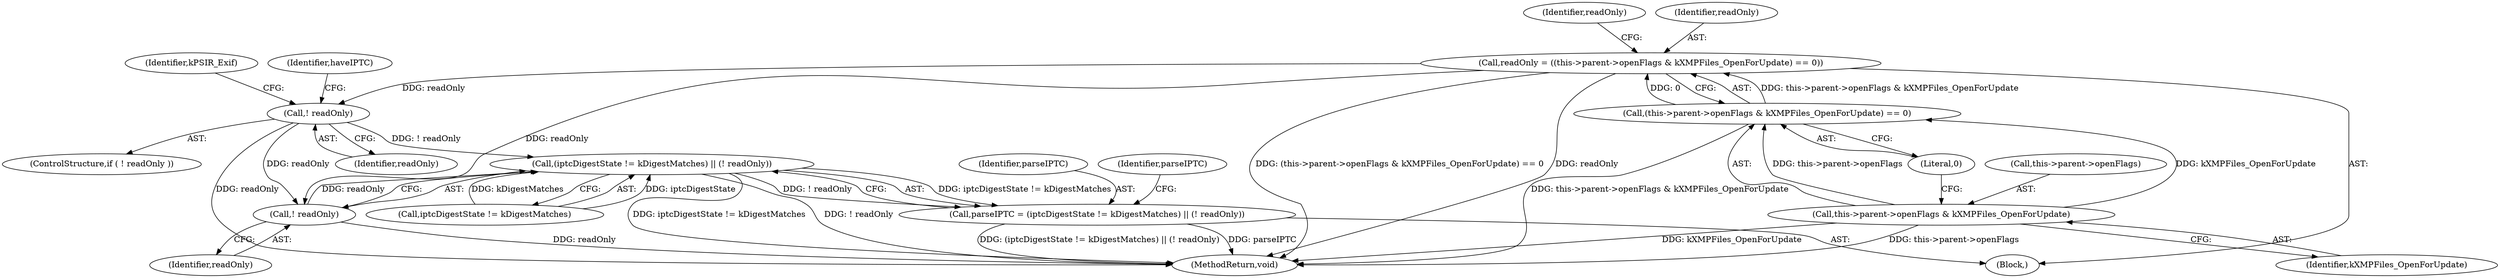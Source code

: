 digraph "0_exempi_e163667a06a9b656a047b0ec660b871f29a83c9f@API" {
"1000215" [label="(Call,! readOnly)"];
"1000118" [label="(Call,readOnly = ((this->parent->openFlags & kXMPFiles_OpenForUpdate) == 0))"];
"1000120" [label="(Call,(this->parent->openFlags & kXMPFiles_OpenForUpdate) == 0)"];
"1000121" [label="(Call,this->parent->openFlags & kXMPFiles_OpenForUpdate)"];
"1000402" [label="(Call,(iptcDigestState != kDigestMatches) || (! readOnly))"];
"1000400" [label="(Call,parseIPTC = (iptcDigestState != kDigestMatches) || (! readOnly))"];
"1000406" [label="(Call,! readOnly)"];
"1000121" [label="(Call,this->parent->openFlags & kXMPFiles_OpenForUpdate)"];
"1000110" [label="(Block,)"];
"1000216" [label="(Identifier,readOnly)"];
"1000402" [label="(Call,(iptcDigestState != kDigestMatches) || (! readOnly))"];
"1000218" [label="(Identifier,kPSIR_Exif)"];
"1000130" [label="(Identifier,readOnly)"];
"1000401" [label="(Identifier,parseIPTC)"];
"1000122" [label="(Call,this->parent->openFlags)"];
"1000215" [label="(Call,! readOnly)"];
"1000118" [label="(Call,readOnly = ((this->parent->openFlags & kXMPFiles_OpenForUpdate) == 0))"];
"1000407" [label="(Identifier,readOnly)"];
"1000214" [label="(ControlStructure,if ( ! readOnly ))"];
"1000403" [label="(Call,iptcDigestState != kDigestMatches)"];
"1000119" [label="(Identifier,readOnly)"];
"1000120" [label="(Call,(this->parent->openFlags & kXMPFiles_OpenForUpdate) == 0)"];
"1000127" [label="(Identifier,kXMPFiles_OpenForUpdate)"];
"1000406" [label="(Call,! readOnly)"];
"1000432" [label="(MethodReturn,void)"];
"1000409" [label="(Identifier,parseIPTC)"];
"1000128" [label="(Literal,0)"];
"1000222" [label="(Identifier,haveIPTC)"];
"1000400" [label="(Call,parseIPTC = (iptcDigestState != kDigestMatches) || (! readOnly))"];
"1000215" -> "1000214"  [label="AST: "];
"1000215" -> "1000216"  [label="CFG: "];
"1000216" -> "1000215"  [label="AST: "];
"1000218" -> "1000215"  [label="CFG: "];
"1000222" -> "1000215"  [label="CFG: "];
"1000215" -> "1000432"  [label="DDG: readOnly"];
"1000118" -> "1000215"  [label="DDG: readOnly"];
"1000215" -> "1000402"  [label="DDG: ! readOnly"];
"1000215" -> "1000406"  [label="DDG: readOnly"];
"1000118" -> "1000110"  [label="AST: "];
"1000118" -> "1000120"  [label="CFG: "];
"1000119" -> "1000118"  [label="AST: "];
"1000120" -> "1000118"  [label="AST: "];
"1000130" -> "1000118"  [label="CFG: "];
"1000118" -> "1000432"  [label="DDG: (this->parent->openFlags & kXMPFiles_OpenForUpdate) == 0"];
"1000118" -> "1000432"  [label="DDG: readOnly"];
"1000120" -> "1000118"  [label="DDG: this->parent->openFlags & kXMPFiles_OpenForUpdate"];
"1000120" -> "1000118"  [label="DDG: 0"];
"1000118" -> "1000406"  [label="DDG: readOnly"];
"1000120" -> "1000128"  [label="CFG: "];
"1000121" -> "1000120"  [label="AST: "];
"1000128" -> "1000120"  [label="AST: "];
"1000120" -> "1000432"  [label="DDG: this->parent->openFlags & kXMPFiles_OpenForUpdate"];
"1000121" -> "1000120"  [label="DDG: this->parent->openFlags"];
"1000121" -> "1000120"  [label="DDG: kXMPFiles_OpenForUpdate"];
"1000121" -> "1000127"  [label="CFG: "];
"1000122" -> "1000121"  [label="AST: "];
"1000127" -> "1000121"  [label="AST: "];
"1000128" -> "1000121"  [label="CFG: "];
"1000121" -> "1000432"  [label="DDG: kXMPFiles_OpenForUpdate"];
"1000121" -> "1000432"  [label="DDG: this->parent->openFlags"];
"1000402" -> "1000400"  [label="AST: "];
"1000402" -> "1000403"  [label="CFG: "];
"1000402" -> "1000406"  [label="CFG: "];
"1000403" -> "1000402"  [label="AST: "];
"1000406" -> "1000402"  [label="AST: "];
"1000400" -> "1000402"  [label="CFG: "];
"1000402" -> "1000432"  [label="DDG: iptcDigestState != kDigestMatches"];
"1000402" -> "1000432"  [label="DDG: ! readOnly"];
"1000402" -> "1000400"  [label="DDG: iptcDigestState != kDigestMatches"];
"1000402" -> "1000400"  [label="DDG: ! readOnly"];
"1000403" -> "1000402"  [label="DDG: iptcDigestState"];
"1000403" -> "1000402"  [label="DDG: kDigestMatches"];
"1000406" -> "1000402"  [label="DDG: readOnly"];
"1000400" -> "1000110"  [label="AST: "];
"1000401" -> "1000400"  [label="AST: "];
"1000409" -> "1000400"  [label="CFG: "];
"1000400" -> "1000432"  [label="DDG: parseIPTC"];
"1000400" -> "1000432"  [label="DDG: (iptcDigestState != kDigestMatches) || (! readOnly)"];
"1000406" -> "1000407"  [label="CFG: "];
"1000407" -> "1000406"  [label="AST: "];
"1000406" -> "1000432"  [label="DDG: readOnly"];
}
